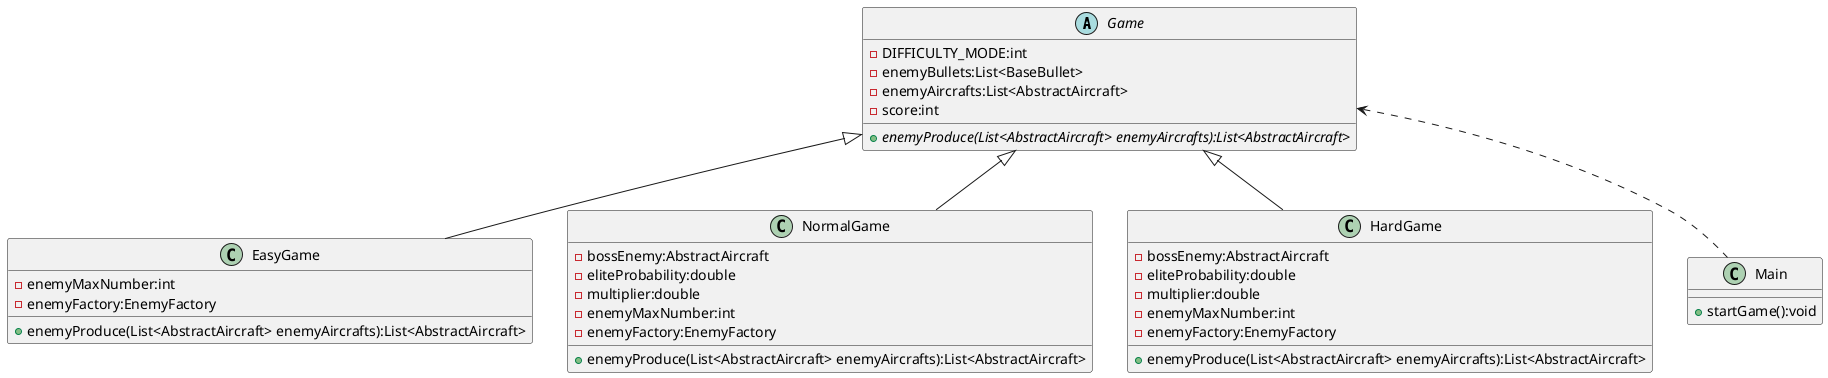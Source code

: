 @startuml
'https://plantuml.com/sequence-diagram

abstract class Game{
    - DIFFICULTY_MODE:int
    - enemyBullets:List<BaseBullet>
    - enemyAircrafts:List<AbstractAircraft>
    - score:int
    + {abstract}enemyProduce(List<AbstractAircraft> enemyAircrafts):List<AbstractAircraft>
}

class EasyGame{
    - enemyMaxNumber:int
    - enemyFactory:EnemyFactory
    + enemyProduce(List<AbstractAircraft> enemyAircrafts):List<AbstractAircraft>
}
class NormalGame{
    - bossEnemy:AbstractAircraft
    - eliteProbability:double
    -  multiplier:double
    - enemyMaxNumber:int
    - enemyFactory:EnemyFactory
    + enemyProduce(List<AbstractAircraft> enemyAircrafts):List<AbstractAircraft>
    }
class HardGame{
    - bossEnemy:AbstractAircraft
    - eliteProbability:double
    -  multiplier:double
    - enemyMaxNumber:int
    - enemyFactory:EnemyFactory
    + enemyProduce(List<AbstractAircraft> enemyAircrafts):List<AbstractAircraft>
}
class Main{
    + startGame():void
}

Game <|-- EasyGame
Game <|-- NormalGame
Game <|-- HardGame
Game <.. Main
@enduml